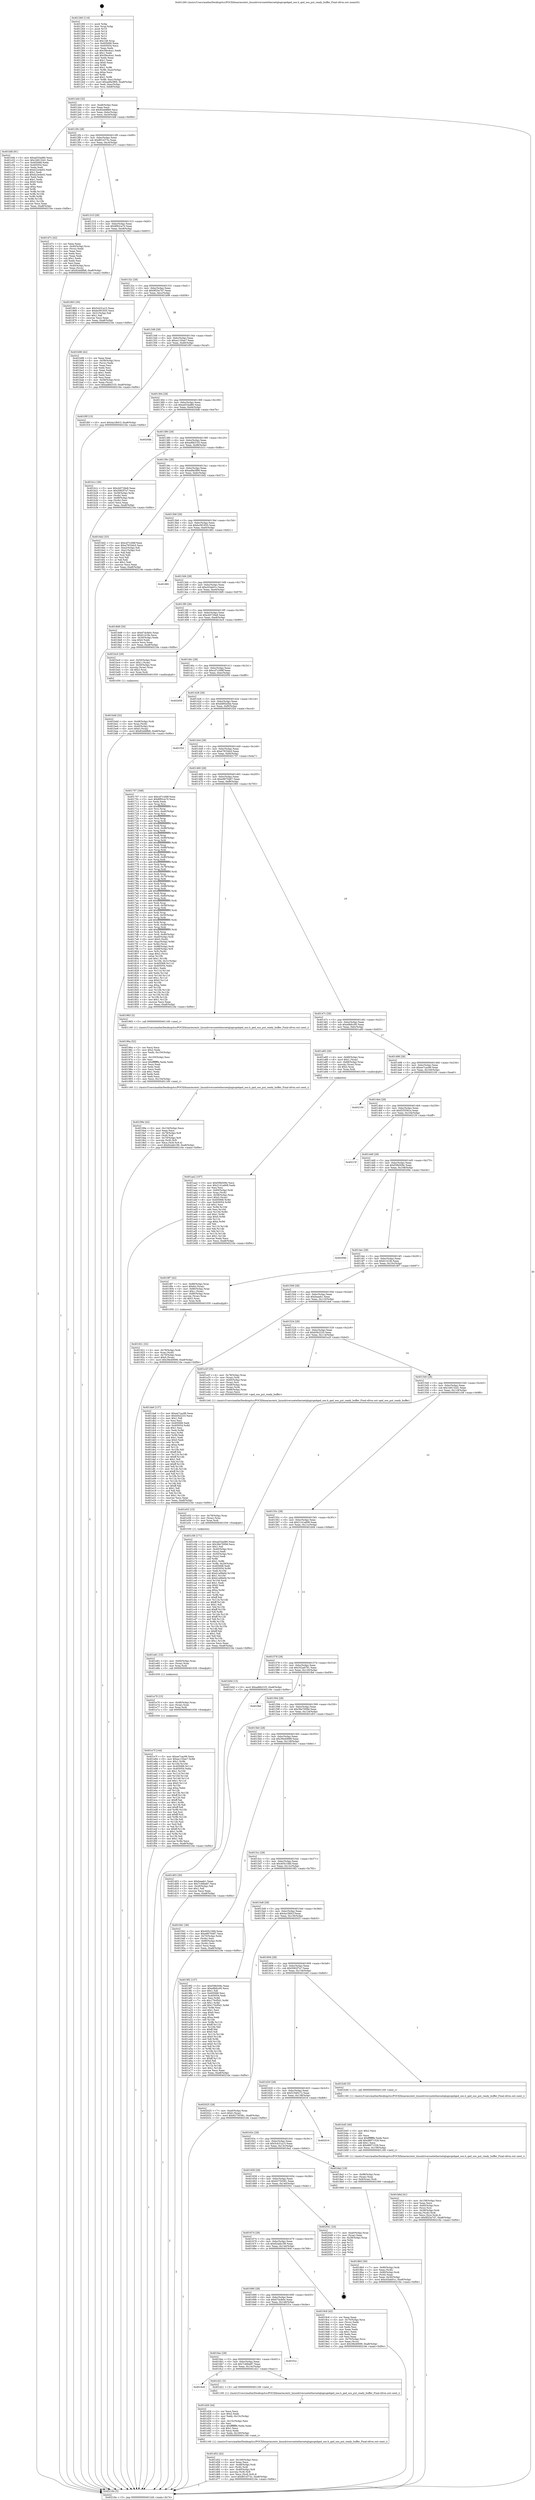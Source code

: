 digraph "0x401260" {
  label = "0x401260 (/mnt/c/Users/mathe/Desktop/tcc/POCII/binaries/extr_linuxdriversnetethernetqlogicqedqed_ooo.h_qed_ooo_put_ready_buffer_Final-ollvm.out::main(0))"
  labelloc = "t"
  node[shape=record]

  Entry [label="",width=0.3,height=0.3,shape=circle,fillcolor=black,style=filled]
  "0x4012d4" [label="{
     0x4012d4 [32]\l
     | [instrs]\l
     &nbsp;&nbsp;0x4012d4 \<+6\>: mov -0xa8(%rbp),%eax\l
     &nbsp;&nbsp;0x4012da \<+2\>: mov %eax,%ecx\l
     &nbsp;&nbsp;0x4012dc \<+6\>: sub $0x82eb8fb8,%ecx\l
     &nbsp;&nbsp;0x4012e2 \<+6\>: mov %eax,-0xbc(%rbp)\l
     &nbsp;&nbsp;0x4012e8 \<+6\>: mov %ecx,-0xc0(%rbp)\l
     &nbsp;&nbsp;0x4012ee \<+6\>: je 0000000000401bfd \<main+0x99d\>\l
  }"]
  "0x401bfd" [label="{
     0x401bfd [91]\l
     | [instrs]\l
     &nbsp;&nbsp;0x401bfd \<+5\>: mov $0xad33ad80,%eax\l
     &nbsp;&nbsp;0x401c02 \<+5\>: mov $0x1b8132d1,%ecx\l
     &nbsp;&nbsp;0x401c07 \<+7\>: mov 0x405068,%edx\l
     &nbsp;&nbsp;0x401c0e \<+7\>: mov 0x405054,%esi\l
     &nbsp;&nbsp;0x401c15 \<+2\>: mov %edx,%edi\l
     &nbsp;&nbsp;0x401c17 \<+6\>: sub $0xb22e4e02,%edi\l
     &nbsp;&nbsp;0x401c1d \<+3\>: sub $0x1,%edi\l
     &nbsp;&nbsp;0x401c20 \<+6\>: add $0xb22e4e02,%edi\l
     &nbsp;&nbsp;0x401c26 \<+3\>: imul %edi,%edx\l
     &nbsp;&nbsp;0x401c29 \<+3\>: and $0x1,%edx\l
     &nbsp;&nbsp;0x401c2c \<+3\>: cmp $0x0,%edx\l
     &nbsp;&nbsp;0x401c2f \<+4\>: sete %r8b\l
     &nbsp;&nbsp;0x401c33 \<+3\>: cmp $0xa,%esi\l
     &nbsp;&nbsp;0x401c36 \<+4\>: setl %r9b\l
     &nbsp;&nbsp;0x401c3a \<+3\>: mov %r8b,%r10b\l
     &nbsp;&nbsp;0x401c3d \<+3\>: and %r9b,%r10b\l
     &nbsp;&nbsp;0x401c40 \<+3\>: xor %r9b,%r8b\l
     &nbsp;&nbsp;0x401c43 \<+3\>: or %r8b,%r10b\l
     &nbsp;&nbsp;0x401c46 \<+4\>: test $0x1,%r10b\l
     &nbsp;&nbsp;0x401c4a \<+3\>: cmovne %ecx,%eax\l
     &nbsp;&nbsp;0x401c4d \<+6\>: mov %eax,-0xa8(%rbp)\l
     &nbsp;&nbsp;0x401c53 \<+5\>: jmp 000000000040216e \<main+0xf0e\>\l
  }"]
  "0x4012f4" [label="{
     0x4012f4 [28]\l
     | [instrs]\l
     &nbsp;&nbsp;0x4012f4 \<+5\>: jmp 00000000004012f9 \<main+0x99\>\l
     &nbsp;&nbsp;0x4012f9 \<+6\>: mov -0xbc(%rbp),%eax\l
     &nbsp;&nbsp;0x4012ff \<+5\>: sub $0x8f14373c,%eax\l
     &nbsp;&nbsp;0x401304 \<+6\>: mov %eax,-0xc4(%rbp)\l
     &nbsp;&nbsp;0x40130a \<+6\>: je 0000000000401d7c \<main+0xb1c\>\l
  }"]
  Exit [label="",width=0.3,height=0.3,shape=circle,fillcolor=black,style=filled,peripheries=2]
  "0x401d7c" [label="{
     0x401d7c [42]\l
     | [instrs]\l
     &nbsp;&nbsp;0x401d7c \<+2\>: xor %eax,%eax\l
     &nbsp;&nbsp;0x401d7e \<+4\>: mov -0x40(%rbp),%rcx\l
     &nbsp;&nbsp;0x401d82 \<+2\>: mov (%rcx),%edx\l
     &nbsp;&nbsp;0x401d84 \<+2\>: mov %eax,%esi\l
     &nbsp;&nbsp;0x401d86 \<+2\>: sub %edx,%esi\l
     &nbsp;&nbsp;0x401d88 \<+2\>: mov %eax,%edx\l
     &nbsp;&nbsp;0x401d8a \<+3\>: sub $0x1,%edx\l
     &nbsp;&nbsp;0x401d8d \<+2\>: add %edx,%esi\l
     &nbsp;&nbsp;0x401d8f \<+2\>: sub %esi,%eax\l
     &nbsp;&nbsp;0x401d91 \<+4\>: mov -0x40(%rbp),%rcx\l
     &nbsp;&nbsp;0x401d95 \<+2\>: mov %eax,(%rcx)\l
     &nbsp;&nbsp;0x401d97 \<+10\>: movl $0x82eb8fb8,-0xa8(%rbp)\l
     &nbsp;&nbsp;0x401da1 \<+5\>: jmp 000000000040216e \<main+0xf0e\>\l
  }"]
  "0x401310" [label="{
     0x401310 [28]\l
     | [instrs]\l
     &nbsp;&nbsp;0x401310 \<+5\>: jmp 0000000000401315 \<main+0xb5\>\l
     &nbsp;&nbsp;0x401315 \<+6\>: mov -0xbc(%rbp),%eax\l
     &nbsp;&nbsp;0x40131b \<+5\>: sub $0x8f92ca70,%eax\l
     &nbsp;&nbsp;0x401320 \<+6\>: mov %eax,-0xc8(%rbp)\l
     &nbsp;&nbsp;0x401326 \<+6\>: je 0000000000401863 \<main+0x603\>\l
  }"]
  "0x401e7f" [label="{
     0x401e7f [144]\l
     | [instrs]\l
     &nbsp;&nbsp;0x401e7f \<+5\>: mov $0xee7cac99,%ecx\l
     &nbsp;&nbsp;0x401e84 \<+6\>: mov $0xac135ee7,%r8d\l
     &nbsp;&nbsp;0x401e8a \<+3\>: mov $0x1,%r9b\l
     &nbsp;&nbsp;0x401e8d \<+3\>: xor %r10d,%r10d\l
     &nbsp;&nbsp;0x401e90 \<+8\>: mov 0x405068,%r11d\l
     &nbsp;&nbsp;0x401e98 \<+7\>: mov 0x405054,%ebx\l
     &nbsp;&nbsp;0x401e9f \<+4\>: sub $0x1,%r10d\l
     &nbsp;&nbsp;0x401ea3 \<+3\>: mov %r11d,%r14d\l
     &nbsp;&nbsp;0x401ea6 \<+3\>: add %r10d,%r14d\l
     &nbsp;&nbsp;0x401ea9 \<+4\>: imul %r14d,%r11d\l
     &nbsp;&nbsp;0x401ead \<+4\>: and $0x1,%r11d\l
     &nbsp;&nbsp;0x401eb1 \<+4\>: cmp $0x0,%r11d\l
     &nbsp;&nbsp;0x401eb5 \<+4\>: sete %r15b\l
     &nbsp;&nbsp;0x401eb9 \<+3\>: cmp $0xa,%ebx\l
     &nbsp;&nbsp;0x401ebc \<+4\>: setl %r12b\l
     &nbsp;&nbsp;0x401ec0 \<+3\>: mov %r15b,%r13b\l
     &nbsp;&nbsp;0x401ec3 \<+4\>: xor $0xff,%r13b\l
     &nbsp;&nbsp;0x401ec7 \<+3\>: mov %r12b,%al\l
     &nbsp;&nbsp;0x401eca \<+2\>: xor $0xff,%al\l
     &nbsp;&nbsp;0x401ecc \<+4\>: xor $0x1,%r9b\l
     &nbsp;&nbsp;0x401ed0 \<+3\>: mov %r13b,%dl\l
     &nbsp;&nbsp;0x401ed3 \<+3\>: and $0xff,%dl\l
     &nbsp;&nbsp;0x401ed6 \<+3\>: and %r9b,%r15b\l
     &nbsp;&nbsp;0x401ed9 \<+3\>: mov %al,%sil\l
     &nbsp;&nbsp;0x401edc \<+4\>: and $0xff,%sil\l
     &nbsp;&nbsp;0x401ee0 \<+3\>: and %r9b,%r12b\l
     &nbsp;&nbsp;0x401ee3 \<+3\>: or %r15b,%dl\l
     &nbsp;&nbsp;0x401ee6 \<+3\>: or %r12b,%sil\l
     &nbsp;&nbsp;0x401ee9 \<+3\>: xor %sil,%dl\l
     &nbsp;&nbsp;0x401eec \<+3\>: or %al,%r13b\l
     &nbsp;&nbsp;0x401eef \<+4\>: xor $0xff,%r13b\l
     &nbsp;&nbsp;0x401ef3 \<+4\>: or $0x1,%r9b\l
     &nbsp;&nbsp;0x401ef7 \<+3\>: and %r9b,%r13b\l
     &nbsp;&nbsp;0x401efa \<+3\>: or %r13b,%dl\l
     &nbsp;&nbsp;0x401efd \<+3\>: test $0x1,%dl\l
     &nbsp;&nbsp;0x401f00 \<+4\>: cmovne %r8d,%ecx\l
     &nbsp;&nbsp;0x401f04 \<+6\>: mov %ecx,-0xa8(%rbp)\l
     &nbsp;&nbsp;0x401f0a \<+5\>: jmp 000000000040216e \<main+0xf0e\>\l
  }"]
  "0x401863" [label="{
     0x401863 [30]\l
     | [instrs]\l
     &nbsp;&nbsp;0x401863 \<+5\>: mov $0x5cb31a15,%eax\l
     &nbsp;&nbsp;0x401868 \<+5\>: mov $0xbc091835,%ecx\l
     &nbsp;&nbsp;0x40186d \<+3\>: mov -0x31(%rbp),%dl\l
     &nbsp;&nbsp;0x401870 \<+3\>: test $0x1,%dl\l
     &nbsp;&nbsp;0x401873 \<+3\>: cmovne %ecx,%eax\l
     &nbsp;&nbsp;0x401876 \<+6\>: mov %eax,-0xa8(%rbp)\l
     &nbsp;&nbsp;0x40187c \<+5\>: jmp 000000000040216e \<main+0xf0e\>\l
  }"]
  "0x40132c" [label="{
     0x40132c [28]\l
     | [instrs]\l
     &nbsp;&nbsp;0x40132c \<+5\>: jmp 0000000000401331 \<main+0xd1\>\l
     &nbsp;&nbsp;0x401331 \<+6\>: mov -0xbc(%rbp),%eax\l
     &nbsp;&nbsp;0x401337 \<+5\>: sub $0x9f25a7d7,%eax\l
     &nbsp;&nbsp;0x40133c \<+6\>: mov %eax,-0xcc(%rbp)\l
     &nbsp;&nbsp;0x401342 \<+6\>: je 0000000000401b96 \<main+0x936\>\l
  }"]
  "0x401e70" [label="{
     0x401e70 [15]\l
     | [instrs]\l
     &nbsp;&nbsp;0x401e70 \<+4\>: mov -0x48(%rbp),%rax\l
     &nbsp;&nbsp;0x401e74 \<+3\>: mov (%rax),%rax\l
     &nbsp;&nbsp;0x401e77 \<+3\>: mov %rax,%rdi\l
     &nbsp;&nbsp;0x401e7a \<+5\>: call 0000000000401030 \<free@plt\>\l
     | [calls]\l
     &nbsp;&nbsp;0x401030 \{1\} (unknown)\l
  }"]
  "0x401b96" [label="{
     0x401b96 [42]\l
     | [instrs]\l
     &nbsp;&nbsp;0x401b96 \<+2\>: xor %eax,%eax\l
     &nbsp;&nbsp;0x401b98 \<+4\>: mov -0x58(%rbp),%rcx\l
     &nbsp;&nbsp;0x401b9c \<+2\>: mov (%rcx),%edx\l
     &nbsp;&nbsp;0x401b9e \<+2\>: mov %eax,%esi\l
     &nbsp;&nbsp;0x401ba0 \<+2\>: sub %edx,%esi\l
     &nbsp;&nbsp;0x401ba2 \<+2\>: mov %eax,%edx\l
     &nbsp;&nbsp;0x401ba4 \<+3\>: sub $0x1,%edx\l
     &nbsp;&nbsp;0x401ba7 \<+2\>: add %edx,%esi\l
     &nbsp;&nbsp;0x401ba9 \<+2\>: sub %esi,%eax\l
     &nbsp;&nbsp;0x401bab \<+4\>: mov -0x58(%rbp),%rcx\l
     &nbsp;&nbsp;0x401baf \<+2\>: mov %eax,(%rcx)\l
     &nbsp;&nbsp;0x401bb1 \<+10\>: movl $0xad6b31f3,-0xa8(%rbp)\l
     &nbsp;&nbsp;0x401bbb \<+5\>: jmp 000000000040216e \<main+0xf0e\>\l
  }"]
  "0x401348" [label="{
     0x401348 [28]\l
     | [instrs]\l
     &nbsp;&nbsp;0x401348 \<+5\>: jmp 000000000040134d \<main+0xed\>\l
     &nbsp;&nbsp;0x40134d \<+6\>: mov -0xbc(%rbp),%eax\l
     &nbsp;&nbsp;0x401353 \<+5\>: sub $0xac135ee7,%eax\l
     &nbsp;&nbsp;0x401358 \<+6\>: mov %eax,-0xd0(%rbp)\l
     &nbsp;&nbsp;0x40135e \<+6\>: je 0000000000401f0f \<main+0xcaf\>\l
  }"]
  "0x401e61" [label="{
     0x401e61 [15]\l
     | [instrs]\l
     &nbsp;&nbsp;0x401e61 \<+4\>: mov -0x60(%rbp),%rax\l
     &nbsp;&nbsp;0x401e65 \<+3\>: mov (%rax),%rax\l
     &nbsp;&nbsp;0x401e68 \<+3\>: mov %rax,%rdi\l
     &nbsp;&nbsp;0x401e6b \<+5\>: call 0000000000401030 \<free@plt\>\l
     | [calls]\l
     &nbsp;&nbsp;0x401030 \{1\} (unknown)\l
  }"]
  "0x401f0f" [label="{
     0x401f0f [15]\l
     | [instrs]\l
     &nbsp;&nbsp;0x401f0f \<+10\>: movl $0x4a1fb91f,-0xa8(%rbp)\l
     &nbsp;&nbsp;0x401f19 \<+5\>: jmp 000000000040216e \<main+0xf0e\>\l
  }"]
  "0x401364" [label="{
     0x401364 [28]\l
     | [instrs]\l
     &nbsp;&nbsp;0x401364 \<+5\>: jmp 0000000000401369 \<main+0x109\>\l
     &nbsp;&nbsp;0x401369 \<+6\>: mov -0xbc(%rbp),%eax\l
     &nbsp;&nbsp;0x40136f \<+5\>: sub $0xad33ad80,%eax\l
     &nbsp;&nbsp;0x401374 \<+6\>: mov %eax,-0xd4(%rbp)\l
     &nbsp;&nbsp;0x40137a \<+6\>: je 00000000004020db \<main+0xe7b\>\l
  }"]
  "0x401e52" [label="{
     0x401e52 [15]\l
     | [instrs]\l
     &nbsp;&nbsp;0x401e52 \<+4\>: mov -0x78(%rbp),%rax\l
     &nbsp;&nbsp;0x401e56 \<+3\>: mov (%rax),%rax\l
     &nbsp;&nbsp;0x401e59 \<+3\>: mov %rax,%rdi\l
     &nbsp;&nbsp;0x401e5c \<+5\>: call 0000000000401030 \<free@plt\>\l
     | [calls]\l
     &nbsp;&nbsp;0x401030 \{1\} (unknown)\l
  }"]
  "0x4020db" [label="{
     0x4020db\l
  }", style=dashed]
  "0x401380" [label="{
     0x401380 [28]\l
     | [instrs]\l
     &nbsp;&nbsp;0x401380 \<+5\>: jmp 0000000000401385 \<main+0x125\>\l
     &nbsp;&nbsp;0x401385 \<+6\>: mov -0xbc(%rbp),%eax\l
     &nbsp;&nbsp;0x40138b \<+5\>: sub $0xad6b31f3,%eax\l
     &nbsp;&nbsp;0x401390 \<+6\>: mov %eax,-0xd8(%rbp)\l
     &nbsp;&nbsp;0x401396 \<+6\>: je 0000000000401b1c \<main+0x8bc\>\l
  }"]
  "0x401d52" [label="{
     0x401d52 [42]\l
     | [instrs]\l
     &nbsp;&nbsp;0x401d52 \<+6\>: mov -0x160(%rbp),%ecx\l
     &nbsp;&nbsp;0x401d58 \<+3\>: imul %eax,%ecx\l
     &nbsp;&nbsp;0x401d5b \<+4\>: mov -0x48(%rbp),%rdi\l
     &nbsp;&nbsp;0x401d5f \<+3\>: mov (%rdi),%rdi\l
     &nbsp;&nbsp;0x401d62 \<+4\>: mov -0x40(%rbp),%r8\l
     &nbsp;&nbsp;0x401d66 \<+3\>: movslq (%r8),%r8\l
     &nbsp;&nbsp;0x401d69 \<+4\>: mov %ecx,(%rdi,%r8,4)\l
     &nbsp;&nbsp;0x401d6d \<+10\>: movl $0x8f14373c,-0xa8(%rbp)\l
     &nbsp;&nbsp;0x401d77 \<+5\>: jmp 000000000040216e \<main+0xf0e\>\l
  }"]
  "0x401b1c" [label="{
     0x401b1c [36]\l
     | [instrs]\l
     &nbsp;&nbsp;0x401b1c \<+5\>: mov $0xcb0726e8,%eax\l
     &nbsp;&nbsp;0x401b21 \<+5\>: mov $0x5062f7a7,%ecx\l
     &nbsp;&nbsp;0x401b26 \<+4\>: mov -0x58(%rbp),%rdx\l
     &nbsp;&nbsp;0x401b2a \<+2\>: mov (%rdx),%esi\l
     &nbsp;&nbsp;0x401b2c \<+4\>: mov -0x68(%rbp),%rdx\l
     &nbsp;&nbsp;0x401b30 \<+2\>: cmp (%rdx),%esi\l
     &nbsp;&nbsp;0x401b32 \<+3\>: cmovl %ecx,%eax\l
     &nbsp;&nbsp;0x401b35 \<+6\>: mov %eax,-0xa8(%rbp)\l
     &nbsp;&nbsp;0x401b3b \<+5\>: jmp 000000000040216e \<main+0xf0e\>\l
  }"]
  "0x40139c" [label="{
     0x40139c [28]\l
     | [instrs]\l
     &nbsp;&nbsp;0x40139c \<+5\>: jmp 00000000004013a1 \<main+0x141\>\l
     &nbsp;&nbsp;0x4013a1 \<+6\>: mov -0xbc(%rbp),%eax\l
     &nbsp;&nbsp;0x4013a7 \<+5\>: sub $0xad9a3f69,%eax\l
     &nbsp;&nbsp;0x4013ac \<+6\>: mov %eax,-0xdc(%rbp)\l
     &nbsp;&nbsp;0x4013b2 \<+6\>: je 00000000004016d2 \<main+0x472\>\l
  }"]
  "0x401d26" [label="{
     0x401d26 [44]\l
     | [instrs]\l
     &nbsp;&nbsp;0x401d26 \<+2\>: xor %ecx,%ecx\l
     &nbsp;&nbsp;0x401d28 \<+5\>: mov $0x2,%edx\l
     &nbsp;&nbsp;0x401d2d \<+6\>: mov %edx,-0x15c(%rbp)\l
     &nbsp;&nbsp;0x401d33 \<+1\>: cltd\l
     &nbsp;&nbsp;0x401d34 \<+6\>: mov -0x15c(%rbp),%esi\l
     &nbsp;&nbsp;0x401d3a \<+2\>: idiv %esi\l
     &nbsp;&nbsp;0x401d3c \<+6\>: imul $0xfffffffe,%edx,%edx\l
     &nbsp;&nbsp;0x401d42 \<+3\>: sub $0x1,%ecx\l
     &nbsp;&nbsp;0x401d45 \<+2\>: sub %ecx,%edx\l
     &nbsp;&nbsp;0x401d47 \<+6\>: mov %edx,-0x160(%rbp)\l
     &nbsp;&nbsp;0x401d4d \<+5\>: call 0000000000401160 \<next_i\>\l
     | [calls]\l
     &nbsp;&nbsp;0x401160 \{1\} (/mnt/c/Users/mathe/Desktop/tcc/POCII/binaries/extr_linuxdriversnetethernetqlogicqedqed_ooo.h_qed_ooo_put_ready_buffer_Final-ollvm.out::next_i)\l
  }"]
  "0x4016d2" [label="{
     0x4016d2 [53]\l
     | [instrs]\l
     &nbsp;&nbsp;0x4016d2 \<+5\>: mov $0xcd7c268f,%eax\l
     &nbsp;&nbsp;0x4016d7 \<+5\>: mov $0xe7933dc0,%ecx\l
     &nbsp;&nbsp;0x4016dc \<+6\>: mov -0xa2(%rbp),%dl\l
     &nbsp;&nbsp;0x4016e2 \<+7\>: mov -0xa1(%rbp),%sil\l
     &nbsp;&nbsp;0x4016e9 \<+3\>: mov %dl,%dil\l
     &nbsp;&nbsp;0x4016ec \<+3\>: and %sil,%dil\l
     &nbsp;&nbsp;0x4016ef \<+3\>: xor %sil,%dl\l
     &nbsp;&nbsp;0x4016f2 \<+3\>: or %dl,%dil\l
     &nbsp;&nbsp;0x4016f5 \<+4\>: test $0x1,%dil\l
     &nbsp;&nbsp;0x4016f9 \<+3\>: cmovne %ecx,%eax\l
     &nbsp;&nbsp;0x4016fc \<+6\>: mov %eax,-0xa8(%rbp)\l
     &nbsp;&nbsp;0x401702 \<+5\>: jmp 000000000040216e \<main+0xf0e\>\l
  }"]
  "0x4013b8" [label="{
     0x4013b8 [28]\l
     | [instrs]\l
     &nbsp;&nbsp;0x4013b8 \<+5\>: jmp 00000000004013bd \<main+0x15d\>\l
     &nbsp;&nbsp;0x4013bd \<+6\>: mov -0xbc(%rbp),%eax\l
     &nbsp;&nbsp;0x4013c3 \<+5\>: sub $0xbc091835,%eax\l
     &nbsp;&nbsp;0x4013c8 \<+6\>: mov %eax,-0xe0(%rbp)\l
     &nbsp;&nbsp;0x4013ce \<+6\>: je 0000000000401881 \<main+0x621\>\l
  }"]
  "0x40216e" [label="{
     0x40216e [5]\l
     | [instrs]\l
     &nbsp;&nbsp;0x40216e \<+5\>: jmp 00000000004012d4 \<main+0x74\>\l
  }"]
  "0x401260" [label="{
     0x401260 [116]\l
     | [instrs]\l
     &nbsp;&nbsp;0x401260 \<+1\>: push %rbp\l
     &nbsp;&nbsp;0x401261 \<+3\>: mov %rsp,%rbp\l
     &nbsp;&nbsp;0x401264 \<+2\>: push %r15\l
     &nbsp;&nbsp;0x401266 \<+2\>: push %r14\l
     &nbsp;&nbsp;0x401268 \<+2\>: push %r13\l
     &nbsp;&nbsp;0x40126a \<+2\>: push %r12\l
     &nbsp;&nbsp;0x40126c \<+1\>: push %rbx\l
     &nbsp;&nbsp;0x40126d \<+7\>: sub $0x148,%rsp\l
     &nbsp;&nbsp;0x401274 \<+7\>: mov 0x405068,%eax\l
     &nbsp;&nbsp;0x40127b \<+7\>: mov 0x405054,%ecx\l
     &nbsp;&nbsp;0x401282 \<+2\>: mov %eax,%edx\l
     &nbsp;&nbsp;0x401284 \<+6\>: sub $0x5fecdca1,%edx\l
     &nbsp;&nbsp;0x40128a \<+3\>: sub $0x1,%edx\l
     &nbsp;&nbsp;0x40128d \<+6\>: add $0x5fecdca1,%edx\l
     &nbsp;&nbsp;0x401293 \<+3\>: imul %edx,%eax\l
     &nbsp;&nbsp;0x401296 \<+3\>: and $0x1,%eax\l
     &nbsp;&nbsp;0x401299 \<+3\>: cmp $0x0,%eax\l
     &nbsp;&nbsp;0x40129c \<+4\>: sete %r8b\l
     &nbsp;&nbsp;0x4012a0 \<+4\>: and $0x1,%r8b\l
     &nbsp;&nbsp;0x4012a4 \<+7\>: mov %r8b,-0xa2(%rbp)\l
     &nbsp;&nbsp;0x4012ab \<+3\>: cmp $0xa,%ecx\l
     &nbsp;&nbsp;0x4012ae \<+4\>: setl %r8b\l
     &nbsp;&nbsp;0x4012b2 \<+4\>: and $0x1,%r8b\l
     &nbsp;&nbsp;0x4012b6 \<+7\>: mov %r8b,-0xa1(%rbp)\l
     &nbsp;&nbsp;0x4012bd \<+10\>: movl $0xad9a3f69,-0xa8(%rbp)\l
     &nbsp;&nbsp;0x4012c7 \<+6\>: mov %edi,-0xac(%rbp)\l
     &nbsp;&nbsp;0x4012cd \<+7\>: mov %rsi,-0xb8(%rbp)\l
  }"]
  "0x4016c8" [label="{
     0x4016c8\l
  }", style=dashed]
  "0x401881" [label="{
     0x401881\l
  }", style=dashed]
  "0x4013d4" [label="{
     0x4013d4 [28]\l
     | [instrs]\l
     &nbsp;&nbsp;0x4013d4 \<+5\>: jmp 00000000004013d9 \<main+0x179\>\l
     &nbsp;&nbsp;0x4013d9 \<+6\>: mov -0xbc(%rbp),%eax\l
     &nbsp;&nbsp;0x4013df \<+5\>: sub $0xc03ab01c,%eax\l
     &nbsp;&nbsp;0x4013e4 \<+6\>: mov %eax,-0xe4(%rbp)\l
     &nbsp;&nbsp;0x4013ea \<+6\>: je 00000000004018d9 \<main+0x679\>\l
  }"]
  "0x401d21" [label="{
     0x401d21 [5]\l
     | [instrs]\l
     &nbsp;&nbsp;0x401d21 \<+5\>: call 0000000000401160 \<next_i\>\l
     | [calls]\l
     &nbsp;&nbsp;0x401160 \{1\} (/mnt/c/Users/mathe/Desktop/tcc/POCII/binaries/extr_linuxdriversnetethernetqlogicqedqed_ooo.h_qed_ooo_put_ready_buffer_Final-ollvm.out::next_i)\l
  }"]
  "0x4018d9" [label="{
     0x4018d9 [30]\l
     | [instrs]\l
     &nbsp;&nbsp;0x4018d9 \<+5\>: mov $0x67dcfe0c,%eax\l
     &nbsp;&nbsp;0x4018de \<+5\>: mov $0x61410b,%ecx\l
     &nbsp;&nbsp;0x4018e3 \<+3\>: mov -0x30(%rbp),%edx\l
     &nbsp;&nbsp;0x4018e6 \<+3\>: cmp $0x0,%edx\l
     &nbsp;&nbsp;0x4018e9 \<+3\>: cmove %ecx,%eax\l
     &nbsp;&nbsp;0x4018ec \<+6\>: mov %eax,-0xa8(%rbp)\l
     &nbsp;&nbsp;0x4018f2 \<+5\>: jmp 000000000040216e \<main+0xf0e\>\l
  }"]
  "0x4013f0" [label="{
     0x4013f0 [28]\l
     | [instrs]\l
     &nbsp;&nbsp;0x4013f0 \<+5\>: jmp 00000000004013f5 \<main+0x195\>\l
     &nbsp;&nbsp;0x4013f5 \<+6\>: mov -0xbc(%rbp),%eax\l
     &nbsp;&nbsp;0x4013fb \<+5\>: sub $0xcb0726e8,%eax\l
     &nbsp;&nbsp;0x401400 \<+6\>: mov %eax,-0xe8(%rbp)\l
     &nbsp;&nbsp;0x401406 \<+6\>: je 0000000000401bc0 \<main+0x960\>\l
  }"]
  "0x4016ac" [label="{
     0x4016ac [28]\l
     | [instrs]\l
     &nbsp;&nbsp;0x4016ac \<+5\>: jmp 00000000004016b1 \<main+0x451\>\l
     &nbsp;&nbsp;0x4016b1 \<+6\>: mov -0xbc(%rbp),%eax\l
     &nbsp;&nbsp;0x4016b7 \<+5\>: sub $0x7c46ba87,%eax\l
     &nbsp;&nbsp;0x4016bc \<+6\>: mov %eax,-0x14c(%rbp)\l
     &nbsp;&nbsp;0x4016c2 \<+6\>: je 0000000000401d21 \<main+0xac1\>\l
  }"]
  "0x401bc0" [label="{
     0x401bc0 [29]\l
     | [instrs]\l
     &nbsp;&nbsp;0x401bc0 \<+4\>: mov -0x50(%rbp),%rax\l
     &nbsp;&nbsp;0x401bc4 \<+6\>: movl $0x1,(%rax)\l
     &nbsp;&nbsp;0x401bca \<+4\>: mov -0x50(%rbp),%rax\l
     &nbsp;&nbsp;0x401bce \<+3\>: movslq (%rax),%rax\l
     &nbsp;&nbsp;0x401bd1 \<+4\>: shl $0x2,%rax\l
     &nbsp;&nbsp;0x401bd5 \<+3\>: mov %rax,%rdi\l
     &nbsp;&nbsp;0x401bd8 \<+5\>: call 0000000000401050 \<malloc@plt\>\l
     | [calls]\l
     &nbsp;&nbsp;0x401050 \{1\} (unknown)\l
  }"]
  "0x40140c" [label="{
     0x40140c [28]\l
     | [instrs]\l
     &nbsp;&nbsp;0x40140c \<+5\>: jmp 0000000000401411 \<main+0x1b1\>\l
     &nbsp;&nbsp;0x401411 \<+6\>: mov -0xbc(%rbp),%eax\l
     &nbsp;&nbsp;0x401417 \<+5\>: sub $0xcd7c268f,%eax\l
     &nbsp;&nbsp;0x40141c \<+6\>: mov %eax,-0xec(%rbp)\l
     &nbsp;&nbsp;0x401422 \<+6\>: je 0000000000402059 \<main+0xdf9\>\l
  }"]
  "0x401f1e" [label="{
     0x401f1e\l
  }", style=dashed]
  "0x402059" [label="{
     0x402059\l
  }", style=dashed]
  "0x401428" [label="{
     0x401428 [28]\l
     | [instrs]\l
     &nbsp;&nbsp;0x401428 \<+5\>: jmp 000000000040142d \<main+0x1cd\>\l
     &nbsp;&nbsp;0x40142d \<+6\>: mov -0xbc(%rbp),%eax\l
     &nbsp;&nbsp;0x401433 \<+5\>: sub $0xdd95a5be,%eax\l
     &nbsp;&nbsp;0x401438 \<+6\>: mov %eax,-0xf0(%rbp)\l
     &nbsp;&nbsp;0x40143e \<+6\>: je 0000000000401f2d \<main+0xccd\>\l
  }"]
  "0x401bdd" [label="{
     0x401bdd [32]\l
     | [instrs]\l
     &nbsp;&nbsp;0x401bdd \<+4\>: mov -0x48(%rbp),%rdi\l
     &nbsp;&nbsp;0x401be1 \<+3\>: mov %rax,(%rdi)\l
     &nbsp;&nbsp;0x401be4 \<+4\>: mov -0x40(%rbp),%rax\l
     &nbsp;&nbsp;0x401be8 \<+6\>: movl $0x0,(%rax)\l
     &nbsp;&nbsp;0x401bee \<+10\>: movl $0x82eb8fb8,-0xa8(%rbp)\l
     &nbsp;&nbsp;0x401bf8 \<+5\>: jmp 000000000040216e \<main+0xf0e\>\l
  }"]
  "0x401f2d" [label="{
     0x401f2d\l
  }", style=dashed]
  "0x401444" [label="{
     0x401444 [28]\l
     | [instrs]\l
     &nbsp;&nbsp;0x401444 \<+5\>: jmp 0000000000401449 \<main+0x1e9\>\l
     &nbsp;&nbsp;0x401449 \<+6\>: mov -0xbc(%rbp),%eax\l
     &nbsp;&nbsp;0x40144f \<+5\>: sub $0xe7933dc0,%eax\l
     &nbsp;&nbsp;0x401454 \<+6\>: mov %eax,-0xf4(%rbp)\l
     &nbsp;&nbsp;0x40145a \<+6\>: je 0000000000401707 \<main+0x4a7\>\l
  }"]
  "0x401b6d" [label="{
     0x401b6d [41]\l
     | [instrs]\l
     &nbsp;&nbsp;0x401b6d \<+6\>: mov -0x158(%rbp),%ecx\l
     &nbsp;&nbsp;0x401b73 \<+3\>: imul %eax,%ecx\l
     &nbsp;&nbsp;0x401b76 \<+4\>: mov -0x60(%rbp),%rsi\l
     &nbsp;&nbsp;0x401b7a \<+3\>: mov (%rsi),%rsi\l
     &nbsp;&nbsp;0x401b7d \<+4\>: mov -0x58(%rbp),%rdi\l
     &nbsp;&nbsp;0x401b81 \<+3\>: movslq (%rdi),%rdi\l
     &nbsp;&nbsp;0x401b84 \<+3\>: mov %ecx,(%rsi,%rdi,4)\l
     &nbsp;&nbsp;0x401b87 \<+10\>: movl $0x9f25a7d7,-0xa8(%rbp)\l
     &nbsp;&nbsp;0x401b91 \<+5\>: jmp 000000000040216e \<main+0xf0e\>\l
  }"]
  "0x401707" [label="{
     0x401707 [348]\l
     | [instrs]\l
     &nbsp;&nbsp;0x401707 \<+5\>: mov $0xcd7c268f,%eax\l
     &nbsp;&nbsp;0x40170c \<+5\>: mov $0x8f92ca70,%ecx\l
     &nbsp;&nbsp;0x401711 \<+2\>: xor %edx,%edx\l
     &nbsp;&nbsp;0x401713 \<+3\>: mov %rsp,%rsi\l
     &nbsp;&nbsp;0x401716 \<+4\>: add $0xfffffffffffffff0,%rsi\l
     &nbsp;&nbsp;0x40171a \<+3\>: mov %rsi,%rsp\l
     &nbsp;&nbsp;0x40171d \<+7\>: mov %rsi,-0xa0(%rbp)\l
     &nbsp;&nbsp;0x401724 \<+3\>: mov %rsp,%rsi\l
     &nbsp;&nbsp;0x401727 \<+4\>: add $0xfffffffffffffff0,%rsi\l
     &nbsp;&nbsp;0x40172b \<+3\>: mov %rsi,%rsp\l
     &nbsp;&nbsp;0x40172e \<+3\>: mov %rsp,%rdi\l
     &nbsp;&nbsp;0x401731 \<+4\>: add $0xfffffffffffffff0,%rdi\l
     &nbsp;&nbsp;0x401735 \<+3\>: mov %rdi,%rsp\l
     &nbsp;&nbsp;0x401738 \<+7\>: mov %rdi,-0x98(%rbp)\l
     &nbsp;&nbsp;0x40173f \<+3\>: mov %rsp,%rdi\l
     &nbsp;&nbsp;0x401742 \<+4\>: add $0xfffffffffffffff0,%rdi\l
     &nbsp;&nbsp;0x401746 \<+3\>: mov %rdi,%rsp\l
     &nbsp;&nbsp;0x401749 \<+7\>: mov %rdi,-0x90(%rbp)\l
     &nbsp;&nbsp;0x401750 \<+3\>: mov %rsp,%rdi\l
     &nbsp;&nbsp;0x401753 \<+4\>: add $0xfffffffffffffff0,%rdi\l
     &nbsp;&nbsp;0x401757 \<+3\>: mov %rdi,%rsp\l
     &nbsp;&nbsp;0x40175a \<+7\>: mov %rdi,-0x88(%rbp)\l
     &nbsp;&nbsp;0x401761 \<+3\>: mov %rsp,%rdi\l
     &nbsp;&nbsp;0x401764 \<+4\>: add $0xfffffffffffffff0,%rdi\l
     &nbsp;&nbsp;0x401768 \<+3\>: mov %rdi,%rsp\l
     &nbsp;&nbsp;0x40176b \<+4\>: mov %rdi,-0x80(%rbp)\l
     &nbsp;&nbsp;0x40176f \<+3\>: mov %rsp,%rdi\l
     &nbsp;&nbsp;0x401772 \<+4\>: add $0xfffffffffffffff0,%rdi\l
     &nbsp;&nbsp;0x401776 \<+3\>: mov %rdi,%rsp\l
     &nbsp;&nbsp;0x401779 \<+4\>: mov %rdi,-0x78(%rbp)\l
     &nbsp;&nbsp;0x40177d \<+3\>: mov %rsp,%rdi\l
     &nbsp;&nbsp;0x401780 \<+4\>: add $0xfffffffffffffff0,%rdi\l
     &nbsp;&nbsp;0x401784 \<+3\>: mov %rdi,%rsp\l
     &nbsp;&nbsp;0x401787 \<+4\>: mov %rdi,-0x70(%rbp)\l
     &nbsp;&nbsp;0x40178b \<+3\>: mov %rsp,%rdi\l
     &nbsp;&nbsp;0x40178e \<+4\>: add $0xfffffffffffffff0,%rdi\l
     &nbsp;&nbsp;0x401792 \<+3\>: mov %rdi,%rsp\l
     &nbsp;&nbsp;0x401795 \<+4\>: mov %rdi,-0x68(%rbp)\l
     &nbsp;&nbsp;0x401799 \<+3\>: mov %rsp,%rdi\l
     &nbsp;&nbsp;0x40179c \<+4\>: add $0xfffffffffffffff0,%rdi\l
     &nbsp;&nbsp;0x4017a0 \<+3\>: mov %rdi,%rsp\l
     &nbsp;&nbsp;0x4017a3 \<+4\>: mov %rdi,-0x60(%rbp)\l
     &nbsp;&nbsp;0x4017a7 \<+3\>: mov %rsp,%rdi\l
     &nbsp;&nbsp;0x4017aa \<+4\>: add $0xfffffffffffffff0,%rdi\l
     &nbsp;&nbsp;0x4017ae \<+3\>: mov %rdi,%rsp\l
     &nbsp;&nbsp;0x4017b1 \<+4\>: mov %rdi,-0x58(%rbp)\l
     &nbsp;&nbsp;0x4017b5 \<+3\>: mov %rsp,%rdi\l
     &nbsp;&nbsp;0x4017b8 \<+4\>: add $0xfffffffffffffff0,%rdi\l
     &nbsp;&nbsp;0x4017bc \<+3\>: mov %rdi,%rsp\l
     &nbsp;&nbsp;0x4017bf \<+4\>: mov %rdi,-0x50(%rbp)\l
     &nbsp;&nbsp;0x4017c3 \<+3\>: mov %rsp,%rdi\l
     &nbsp;&nbsp;0x4017c6 \<+4\>: add $0xfffffffffffffff0,%rdi\l
     &nbsp;&nbsp;0x4017ca \<+3\>: mov %rdi,%rsp\l
     &nbsp;&nbsp;0x4017cd \<+4\>: mov %rdi,-0x48(%rbp)\l
     &nbsp;&nbsp;0x4017d1 \<+3\>: mov %rsp,%rdi\l
     &nbsp;&nbsp;0x4017d4 \<+4\>: add $0xfffffffffffffff0,%rdi\l
     &nbsp;&nbsp;0x4017d8 \<+3\>: mov %rdi,%rsp\l
     &nbsp;&nbsp;0x4017db \<+4\>: mov %rdi,-0x40(%rbp)\l
     &nbsp;&nbsp;0x4017df \<+7\>: mov -0xa0(%rbp),%rdi\l
     &nbsp;&nbsp;0x4017e6 \<+6\>: movl $0x0,(%rdi)\l
     &nbsp;&nbsp;0x4017ec \<+7\>: mov -0xac(%rbp),%r8d\l
     &nbsp;&nbsp;0x4017f3 \<+3\>: mov %r8d,(%rsi)\l
     &nbsp;&nbsp;0x4017f6 \<+7\>: mov -0x98(%rbp),%rdi\l
     &nbsp;&nbsp;0x4017fd \<+7\>: mov -0xb8(%rbp),%r9\l
     &nbsp;&nbsp;0x401804 \<+3\>: mov %r9,(%rdi)\l
     &nbsp;&nbsp;0x401807 \<+3\>: cmpl $0x2,(%rsi)\l
     &nbsp;&nbsp;0x40180a \<+4\>: setne %r10b\l
     &nbsp;&nbsp;0x40180e \<+4\>: and $0x1,%r10b\l
     &nbsp;&nbsp;0x401812 \<+4\>: mov %r10b,-0x31(%rbp)\l
     &nbsp;&nbsp;0x401816 \<+8\>: mov 0x405068,%r11d\l
     &nbsp;&nbsp;0x40181e \<+7\>: mov 0x405054,%ebx\l
     &nbsp;&nbsp;0x401825 \<+3\>: sub $0x1,%edx\l
     &nbsp;&nbsp;0x401828 \<+3\>: mov %r11d,%r14d\l
     &nbsp;&nbsp;0x40182b \<+3\>: add %edx,%r14d\l
     &nbsp;&nbsp;0x40182e \<+4\>: imul %r14d,%r11d\l
     &nbsp;&nbsp;0x401832 \<+4\>: and $0x1,%r11d\l
     &nbsp;&nbsp;0x401836 \<+4\>: cmp $0x0,%r11d\l
     &nbsp;&nbsp;0x40183a \<+4\>: sete %r10b\l
     &nbsp;&nbsp;0x40183e \<+3\>: cmp $0xa,%ebx\l
     &nbsp;&nbsp;0x401841 \<+4\>: setl %r15b\l
     &nbsp;&nbsp;0x401845 \<+3\>: mov %r10b,%r12b\l
     &nbsp;&nbsp;0x401848 \<+3\>: and %r15b,%r12b\l
     &nbsp;&nbsp;0x40184b \<+3\>: xor %r15b,%r10b\l
     &nbsp;&nbsp;0x40184e \<+3\>: or %r10b,%r12b\l
     &nbsp;&nbsp;0x401851 \<+4\>: test $0x1,%r12b\l
     &nbsp;&nbsp;0x401855 \<+3\>: cmovne %ecx,%eax\l
     &nbsp;&nbsp;0x401858 \<+6\>: mov %eax,-0xa8(%rbp)\l
     &nbsp;&nbsp;0x40185e \<+5\>: jmp 000000000040216e \<main+0xf0e\>\l
  }"]
  "0x401460" [label="{
     0x401460 [28]\l
     | [instrs]\l
     &nbsp;&nbsp;0x401460 \<+5\>: jmp 0000000000401465 \<main+0x205\>\l
     &nbsp;&nbsp;0x401465 \<+6\>: mov -0xbc(%rbp),%eax\l
     &nbsp;&nbsp;0x40146b \<+5\>: sub $0xe9670467,%eax\l
     &nbsp;&nbsp;0x401470 \<+6\>: mov %eax,-0xf8(%rbp)\l
     &nbsp;&nbsp;0x401476 \<+6\>: je 0000000000401965 \<main+0x705\>\l
  }"]
  "0x401b45" [label="{
     0x401b45 [40]\l
     | [instrs]\l
     &nbsp;&nbsp;0x401b45 \<+5\>: mov $0x2,%ecx\l
     &nbsp;&nbsp;0x401b4a \<+1\>: cltd\l
     &nbsp;&nbsp;0x401b4b \<+2\>: idiv %ecx\l
     &nbsp;&nbsp;0x401b4d \<+6\>: imul $0xfffffffe,%edx,%ecx\l
     &nbsp;&nbsp;0x401b53 \<+6\>: add $0x48971526,%ecx\l
     &nbsp;&nbsp;0x401b59 \<+3\>: add $0x1,%ecx\l
     &nbsp;&nbsp;0x401b5c \<+6\>: sub $0x48971526,%ecx\l
     &nbsp;&nbsp;0x401b62 \<+6\>: mov %ecx,-0x158(%rbp)\l
     &nbsp;&nbsp;0x401b68 \<+5\>: call 0000000000401160 \<next_i\>\l
     | [calls]\l
     &nbsp;&nbsp;0x401160 \{1\} (/mnt/c/Users/mathe/Desktop/tcc/POCII/binaries/extr_linuxdriversnetethernetqlogicqedqed_ooo.h_qed_ooo_put_ready_buffer_Final-ollvm.out::next_i)\l
  }"]
  "0x401aa2" [label="{
     0x401aa2 [107]\l
     | [instrs]\l
     &nbsp;&nbsp;0x401aa2 \<+5\>: mov $0xf39b509c,%ecx\l
     &nbsp;&nbsp;0x401aa7 \<+5\>: mov $0x2141a608,%edx\l
     &nbsp;&nbsp;0x401aac \<+2\>: xor %esi,%esi\l
     &nbsp;&nbsp;0x401aae \<+4\>: mov -0x60(%rbp),%rdi\l
     &nbsp;&nbsp;0x401ab2 \<+3\>: mov %rax,(%rdi)\l
     &nbsp;&nbsp;0x401ab5 \<+4\>: mov -0x58(%rbp),%rax\l
     &nbsp;&nbsp;0x401ab9 \<+6\>: movl $0x0,(%rax)\l
     &nbsp;&nbsp;0x401abf \<+8\>: mov 0x405068,%r8d\l
     &nbsp;&nbsp;0x401ac7 \<+8\>: mov 0x405054,%r9d\l
     &nbsp;&nbsp;0x401acf \<+3\>: sub $0x1,%esi\l
     &nbsp;&nbsp;0x401ad2 \<+3\>: mov %r8d,%r10d\l
     &nbsp;&nbsp;0x401ad5 \<+3\>: add %esi,%r10d\l
     &nbsp;&nbsp;0x401ad8 \<+4\>: imul %r10d,%r8d\l
     &nbsp;&nbsp;0x401adc \<+4\>: and $0x1,%r8d\l
     &nbsp;&nbsp;0x401ae0 \<+4\>: cmp $0x0,%r8d\l
     &nbsp;&nbsp;0x401ae4 \<+4\>: sete %r11b\l
     &nbsp;&nbsp;0x401ae8 \<+4\>: cmp $0xa,%r9d\l
     &nbsp;&nbsp;0x401aec \<+3\>: setl %bl\l
     &nbsp;&nbsp;0x401aef \<+3\>: mov %r11b,%r14b\l
     &nbsp;&nbsp;0x401af2 \<+3\>: and %bl,%r14b\l
     &nbsp;&nbsp;0x401af5 \<+3\>: xor %bl,%r11b\l
     &nbsp;&nbsp;0x401af8 \<+3\>: or %r11b,%r14b\l
     &nbsp;&nbsp;0x401afb \<+4\>: test $0x1,%r14b\l
     &nbsp;&nbsp;0x401aff \<+3\>: cmovne %edx,%ecx\l
     &nbsp;&nbsp;0x401b02 \<+6\>: mov %ecx,-0xa8(%rbp)\l
     &nbsp;&nbsp;0x401b08 \<+5\>: jmp 000000000040216e \<main+0xf0e\>\l
  }"]
  "0x401965" [label="{
     0x401965 [5]\l
     | [instrs]\l
     &nbsp;&nbsp;0x401965 \<+5\>: call 0000000000401160 \<next_i\>\l
     | [calls]\l
     &nbsp;&nbsp;0x401160 \{1\} (/mnt/c/Users/mathe/Desktop/tcc/POCII/binaries/extr_linuxdriversnetethernetqlogicqedqed_ooo.h_qed_ooo_put_ready_buffer_Final-ollvm.out::next_i)\l
  }"]
  "0x40147c" [label="{
     0x40147c [28]\l
     | [instrs]\l
     &nbsp;&nbsp;0x40147c \<+5\>: jmp 0000000000401481 \<main+0x221\>\l
     &nbsp;&nbsp;0x401481 \<+6\>: mov -0xbc(%rbp),%eax\l
     &nbsp;&nbsp;0x401487 \<+5\>: sub $0xe9bfcc95,%eax\l
     &nbsp;&nbsp;0x40148c \<+6\>: mov %eax,-0xfc(%rbp)\l
     &nbsp;&nbsp;0x401492 \<+6\>: je 0000000000401a85 \<main+0x825\>\l
  }"]
  "0x401690" [label="{
     0x401690 [28]\l
     | [instrs]\l
     &nbsp;&nbsp;0x401690 \<+5\>: jmp 0000000000401695 \<main+0x435\>\l
     &nbsp;&nbsp;0x401695 \<+6\>: mov -0xbc(%rbp),%eax\l
     &nbsp;&nbsp;0x40169b \<+5\>: sub $0x67dcfe0c,%eax\l
     &nbsp;&nbsp;0x4016a0 \<+6\>: mov %eax,-0x148(%rbp)\l
     &nbsp;&nbsp;0x4016a6 \<+6\>: je 0000000000401f1e \<main+0xcbe\>\l
  }"]
  "0x401a85" [label="{
     0x401a85 [29]\l
     | [instrs]\l
     &nbsp;&nbsp;0x401a85 \<+4\>: mov -0x68(%rbp),%rax\l
     &nbsp;&nbsp;0x401a89 \<+6\>: movl $0x1,(%rax)\l
     &nbsp;&nbsp;0x401a8f \<+4\>: mov -0x68(%rbp),%rax\l
     &nbsp;&nbsp;0x401a93 \<+3\>: movslq (%rax),%rax\l
     &nbsp;&nbsp;0x401a96 \<+4\>: shl $0x2,%rax\l
     &nbsp;&nbsp;0x401a9a \<+3\>: mov %rax,%rdi\l
     &nbsp;&nbsp;0x401a9d \<+5\>: call 0000000000401050 \<malloc@plt\>\l
     | [calls]\l
     &nbsp;&nbsp;0x401050 \{1\} (unknown)\l
  }"]
  "0x401498" [label="{
     0x401498 [28]\l
     | [instrs]\l
     &nbsp;&nbsp;0x401498 \<+5\>: jmp 000000000040149d \<main+0x23d\>\l
     &nbsp;&nbsp;0x40149d \<+6\>: mov -0xbc(%rbp),%eax\l
     &nbsp;&nbsp;0x4014a3 \<+5\>: sub $0xee7cac99,%eax\l
     &nbsp;&nbsp;0x4014a8 \<+6\>: mov %eax,-0x100(%rbp)\l
     &nbsp;&nbsp;0x4014ae \<+6\>: je 0000000000402100 \<main+0xea0\>\l
  }"]
  "0x4019c8" [label="{
     0x4019c8 [42]\l
     | [instrs]\l
     &nbsp;&nbsp;0x4019c8 \<+2\>: xor %eax,%eax\l
     &nbsp;&nbsp;0x4019ca \<+4\>: mov -0x70(%rbp),%rcx\l
     &nbsp;&nbsp;0x4019ce \<+2\>: mov (%rcx),%edx\l
     &nbsp;&nbsp;0x4019d0 \<+2\>: mov %eax,%esi\l
     &nbsp;&nbsp;0x4019d2 \<+2\>: sub %edx,%esi\l
     &nbsp;&nbsp;0x4019d4 \<+2\>: mov %eax,%edx\l
     &nbsp;&nbsp;0x4019d6 \<+3\>: sub $0x1,%edx\l
     &nbsp;&nbsp;0x4019d9 \<+2\>: add %edx,%esi\l
     &nbsp;&nbsp;0x4019db \<+2\>: sub %esi,%eax\l
     &nbsp;&nbsp;0x4019dd \<+4\>: mov -0x70(%rbp),%rcx\l
     &nbsp;&nbsp;0x4019e1 \<+2\>: mov %eax,(%rcx)\l
     &nbsp;&nbsp;0x4019e3 \<+10\>: movl $0x39e40699,-0xa8(%rbp)\l
     &nbsp;&nbsp;0x4019ed \<+5\>: jmp 000000000040216e \<main+0xf0e\>\l
  }"]
  "0x402100" [label="{
     0x402100\l
  }", style=dashed]
  "0x4014b4" [label="{
     0x4014b4 [28]\l
     | [instrs]\l
     &nbsp;&nbsp;0x4014b4 \<+5\>: jmp 00000000004014b9 \<main+0x259\>\l
     &nbsp;&nbsp;0x4014b9 \<+6\>: mov -0xbc(%rbp),%eax\l
     &nbsp;&nbsp;0x4014bf \<+5\>: sub $0xf255581a,%eax\l
     &nbsp;&nbsp;0x4014c4 \<+6\>: mov %eax,-0x104(%rbp)\l
     &nbsp;&nbsp;0x4014ca \<+6\>: je 000000000040215f \<main+0xeff\>\l
  }"]
  "0x401674" [label="{
     0x401674 [28]\l
     | [instrs]\l
     &nbsp;&nbsp;0x401674 \<+5\>: jmp 0000000000401679 \<main+0x419\>\l
     &nbsp;&nbsp;0x401679 \<+6\>: mov -0xbc(%rbp),%eax\l
     &nbsp;&nbsp;0x40167f \<+5\>: sub $0x62abb199,%eax\l
     &nbsp;&nbsp;0x401684 \<+6\>: mov %eax,-0x144(%rbp)\l
     &nbsp;&nbsp;0x40168a \<+6\>: je 00000000004019c8 \<main+0x768\>\l
  }"]
  "0x40215f" [label="{
     0x40215f\l
  }", style=dashed]
  "0x4014d0" [label="{
     0x4014d0 [28]\l
     | [instrs]\l
     &nbsp;&nbsp;0x4014d0 \<+5\>: jmp 00000000004014d5 \<main+0x275\>\l
     &nbsp;&nbsp;0x4014d5 \<+6\>: mov -0xbc(%rbp),%eax\l
     &nbsp;&nbsp;0x4014db \<+5\>: sub $0xf39b509c,%eax\l
     &nbsp;&nbsp;0x4014e0 \<+6\>: mov %eax,-0x108(%rbp)\l
     &nbsp;&nbsp;0x4014e6 \<+6\>: je 000000000040209e \<main+0xe3e\>\l
  }"]
  "0x402041" [label="{
     0x402041 [24]\l
     | [instrs]\l
     &nbsp;&nbsp;0x402041 \<+7\>: mov -0xa0(%rbp),%rax\l
     &nbsp;&nbsp;0x402048 \<+2\>: mov (%rax),%eax\l
     &nbsp;&nbsp;0x40204a \<+4\>: lea -0x28(%rbp),%rsp\l
     &nbsp;&nbsp;0x40204e \<+1\>: pop %rbx\l
     &nbsp;&nbsp;0x40204f \<+2\>: pop %r12\l
     &nbsp;&nbsp;0x402051 \<+2\>: pop %r13\l
     &nbsp;&nbsp;0x402053 \<+2\>: pop %r14\l
     &nbsp;&nbsp;0x402055 \<+2\>: pop %r15\l
     &nbsp;&nbsp;0x402057 \<+1\>: pop %rbp\l
     &nbsp;&nbsp;0x402058 \<+1\>: ret\l
  }"]
  "0x40209e" [label="{
     0x40209e\l
  }", style=dashed]
  "0x4014ec" [label="{
     0x4014ec [28]\l
     | [instrs]\l
     &nbsp;&nbsp;0x4014ec \<+5\>: jmp 00000000004014f1 \<main+0x291\>\l
     &nbsp;&nbsp;0x4014f1 \<+6\>: mov -0xbc(%rbp),%eax\l
     &nbsp;&nbsp;0x4014f7 \<+5\>: sub $0x61410b,%eax\l
     &nbsp;&nbsp;0x4014fc \<+6\>: mov %eax,-0x10c(%rbp)\l
     &nbsp;&nbsp;0x401502 \<+6\>: je 00000000004018f7 \<main+0x697\>\l
  }"]
  "0x40199e" [label="{
     0x40199e [42]\l
     | [instrs]\l
     &nbsp;&nbsp;0x40199e \<+6\>: mov -0x154(%rbp),%ecx\l
     &nbsp;&nbsp;0x4019a4 \<+3\>: imul %eax,%ecx\l
     &nbsp;&nbsp;0x4019a7 \<+4\>: mov -0x78(%rbp),%r8\l
     &nbsp;&nbsp;0x4019ab \<+3\>: mov (%r8),%r8\l
     &nbsp;&nbsp;0x4019ae \<+4\>: mov -0x70(%rbp),%r9\l
     &nbsp;&nbsp;0x4019b2 \<+3\>: movslq (%r9),%r9\l
     &nbsp;&nbsp;0x4019b5 \<+4\>: mov %ecx,(%r8,%r9,4)\l
     &nbsp;&nbsp;0x4019b9 \<+10\>: movl $0x62abb199,-0xa8(%rbp)\l
     &nbsp;&nbsp;0x4019c3 \<+5\>: jmp 000000000040216e \<main+0xf0e\>\l
  }"]
  "0x4018f7" [label="{
     0x4018f7 [42]\l
     | [instrs]\l
     &nbsp;&nbsp;0x4018f7 \<+7\>: mov -0x88(%rbp),%rax\l
     &nbsp;&nbsp;0x4018fe \<+6\>: movl $0x64,(%rax)\l
     &nbsp;&nbsp;0x401904 \<+4\>: mov -0x80(%rbp),%rax\l
     &nbsp;&nbsp;0x401908 \<+6\>: movl $0x1,(%rax)\l
     &nbsp;&nbsp;0x40190e \<+4\>: mov -0x80(%rbp),%rax\l
     &nbsp;&nbsp;0x401912 \<+3\>: movslq (%rax),%rax\l
     &nbsp;&nbsp;0x401915 \<+4\>: shl $0x2,%rax\l
     &nbsp;&nbsp;0x401919 \<+3\>: mov %rax,%rdi\l
     &nbsp;&nbsp;0x40191c \<+5\>: call 0000000000401050 \<malloc@plt\>\l
     | [calls]\l
     &nbsp;&nbsp;0x401050 \{1\} (unknown)\l
  }"]
  "0x401508" [label="{
     0x401508 [28]\l
     | [instrs]\l
     &nbsp;&nbsp;0x401508 \<+5\>: jmp 000000000040150d \<main+0x2ad\>\l
     &nbsp;&nbsp;0x40150d \<+6\>: mov -0xbc(%rbp),%eax\l
     &nbsp;&nbsp;0x401513 \<+5\>: sub $0xbaaeb1,%eax\l
     &nbsp;&nbsp;0x401518 \<+6\>: mov %eax,-0x110(%rbp)\l
     &nbsp;&nbsp;0x40151e \<+6\>: je 0000000000401da6 \<main+0xb46\>\l
  }"]
  "0x40196a" [label="{
     0x40196a [52]\l
     | [instrs]\l
     &nbsp;&nbsp;0x40196a \<+2\>: xor %ecx,%ecx\l
     &nbsp;&nbsp;0x40196c \<+5\>: mov $0x2,%edx\l
     &nbsp;&nbsp;0x401971 \<+6\>: mov %edx,-0x150(%rbp)\l
     &nbsp;&nbsp;0x401977 \<+1\>: cltd\l
     &nbsp;&nbsp;0x401978 \<+6\>: mov -0x150(%rbp),%esi\l
     &nbsp;&nbsp;0x40197e \<+2\>: idiv %esi\l
     &nbsp;&nbsp;0x401980 \<+6\>: imul $0xfffffffe,%edx,%edx\l
     &nbsp;&nbsp;0x401986 \<+2\>: mov %ecx,%edi\l
     &nbsp;&nbsp;0x401988 \<+2\>: sub %edx,%edi\l
     &nbsp;&nbsp;0x40198a \<+2\>: mov %ecx,%edx\l
     &nbsp;&nbsp;0x40198c \<+3\>: sub $0x1,%edx\l
     &nbsp;&nbsp;0x40198f \<+2\>: add %edx,%edi\l
     &nbsp;&nbsp;0x401991 \<+2\>: sub %edi,%ecx\l
     &nbsp;&nbsp;0x401993 \<+6\>: mov %ecx,-0x154(%rbp)\l
     &nbsp;&nbsp;0x401999 \<+5\>: call 0000000000401160 \<next_i\>\l
     | [calls]\l
     &nbsp;&nbsp;0x401160 \{1\} (/mnt/c/Users/mathe/Desktop/tcc/POCII/binaries/extr_linuxdriversnetethernetqlogicqedqed_ooo.h_qed_ooo_put_ready_buffer_Final-ollvm.out::next_i)\l
  }"]
  "0x401da6" [label="{
     0x401da6 [137]\l
     | [instrs]\l
     &nbsp;&nbsp;0x401da6 \<+5\>: mov $0xee7cac99,%eax\l
     &nbsp;&nbsp;0x401dab \<+5\>: mov $0xb5b2233,%ecx\l
     &nbsp;&nbsp;0x401db0 \<+2\>: mov $0x1,%dl\l
     &nbsp;&nbsp;0x401db2 \<+2\>: xor %esi,%esi\l
     &nbsp;&nbsp;0x401db4 \<+7\>: mov 0x405068,%edi\l
     &nbsp;&nbsp;0x401dbb \<+8\>: mov 0x405054,%r8d\l
     &nbsp;&nbsp;0x401dc3 \<+3\>: sub $0x1,%esi\l
     &nbsp;&nbsp;0x401dc6 \<+3\>: mov %edi,%r9d\l
     &nbsp;&nbsp;0x401dc9 \<+3\>: add %esi,%r9d\l
     &nbsp;&nbsp;0x401dcc \<+4\>: imul %r9d,%edi\l
     &nbsp;&nbsp;0x401dd0 \<+3\>: and $0x1,%edi\l
     &nbsp;&nbsp;0x401dd3 \<+3\>: cmp $0x0,%edi\l
     &nbsp;&nbsp;0x401dd6 \<+4\>: sete %r10b\l
     &nbsp;&nbsp;0x401dda \<+4\>: cmp $0xa,%r8d\l
     &nbsp;&nbsp;0x401dde \<+4\>: setl %r11b\l
     &nbsp;&nbsp;0x401de2 \<+3\>: mov %r10b,%bl\l
     &nbsp;&nbsp;0x401de5 \<+3\>: xor $0xff,%bl\l
     &nbsp;&nbsp;0x401de8 \<+3\>: mov %r11b,%r14b\l
     &nbsp;&nbsp;0x401deb \<+4\>: xor $0xff,%r14b\l
     &nbsp;&nbsp;0x401def \<+3\>: xor $0x1,%dl\l
     &nbsp;&nbsp;0x401df2 \<+3\>: mov %bl,%r15b\l
     &nbsp;&nbsp;0x401df5 \<+4\>: and $0xff,%r15b\l
     &nbsp;&nbsp;0x401df9 \<+3\>: and %dl,%r10b\l
     &nbsp;&nbsp;0x401dfc \<+3\>: mov %r14b,%r12b\l
     &nbsp;&nbsp;0x401dff \<+4\>: and $0xff,%r12b\l
     &nbsp;&nbsp;0x401e03 \<+3\>: and %dl,%r11b\l
     &nbsp;&nbsp;0x401e06 \<+3\>: or %r10b,%r15b\l
     &nbsp;&nbsp;0x401e09 \<+3\>: or %r11b,%r12b\l
     &nbsp;&nbsp;0x401e0c \<+3\>: xor %r12b,%r15b\l
     &nbsp;&nbsp;0x401e0f \<+3\>: or %r14b,%bl\l
     &nbsp;&nbsp;0x401e12 \<+3\>: xor $0xff,%bl\l
     &nbsp;&nbsp;0x401e15 \<+3\>: or $0x1,%dl\l
     &nbsp;&nbsp;0x401e18 \<+2\>: and %dl,%bl\l
     &nbsp;&nbsp;0x401e1a \<+3\>: or %bl,%r15b\l
     &nbsp;&nbsp;0x401e1d \<+4\>: test $0x1,%r15b\l
     &nbsp;&nbsp;0x401e21 \<+3\>: cmovne %ecx,%eax\l
     &nbsp;&nbsp;0x401e24 \<+6\>: mov %eax,-0xa8(%rbp)\l
     &nbsp;&nbsp;0x401e2a \<+5\>: jmp 000000000040216e \<main+0xf0e\>\l
  }"]
  "0x401524" [label="{
     0x401524 [28]\l
     | [instrs]\l
     &nbsp;&nbsp;0x401524 \<+5\>: jmp 0000000000401529 \<main+0x2c9\>\l
     &nbsp;&nbsp;0x401529 \<+6\>: mov -0xbc(%rbp),%eax\l
     &nbsp;&nbsp;0x40152f \<+5\>: sub $0xb5b2233,%eax\l
     &nbsp;&nbsp;0x401534 \<+6\>: mov %eax,-0x114(%rbp)\l
     &nbsp;&nbsp;0x40153a \<+6\>: je 0000000000401e2f \<main+0xbcf\>\l
  }"]
  "0x401921" [label="{
     0x401921 [32]\l
     | [instrs]\l
     &nbsp;&nbsp;0x401921 \<+4\>: mov -0x78(%rbp),%rdi\l
     &nbsp;&nbsp;0x401925 \<+3\>: mov %rax,(%rdi)\l
     &nbsp;&nbsp;0x401928 \<+4\>: mov -0x70(%rbp),%rax\l
     &nbsp;&nbsp;0x40192c \<+6\>: movl $0x0,(%rax)\l
     &nbsp;&nbsp;0x401932 \<+10\>: movl $0x39e40699,-0xa8(%rbp)\l
     &nbsp;&nbsp;0x40193c \<+5\>: jmp 000000000040216e \<main+0xf0e\>\l
  }"]
  "0x401e2f" [label="{
     0x401e2f [35]\l
     | [instrs]\l
     &nbsp;&nbsp;0x401e2f \<+4\>: mov -0x78(%rbp),%rax\l
     &nbsp;&nbsp;0x401e33 \<+3\>: mov (%rax),%rdi\l
     &nbsp;&nbsp;0x401e36 \<+4\>: mov -0x60(%rbp),%rax\l
     &nbsp;&nbsp;0x401e3a \<+3\>: mov (%rax),%rsi\l
     &nbsp;&nbsp;0x401e3d \<+4\>: mov -0x48(%rbp),%rax\l
     &nbsp;&nbsp;0x401e41 \<+3\>: mov (%rax),%rdx\l
     &nbsp;&nbsp;0x401e44 \<+7\>: mov -0x88(%rbp),%rax\l
     &nbsp;&nbsp;0x401e4b \<+2\>: mov (%rax),%ecx\l
     &nbsp;&nbsp;0x401e4d \<+5\>: call 0000000000401240 \<qed_ooo_put_ready_buffer\>\l
     | [calls]\l
     &nbsp;&nbsp;0x401240 \{1\} (/mnt/c/Users/mathe/Desktop/tcc/POCII/binaries/extr_linuxdriversnetethernetqlogicqedqed_ooo.h_qed_ooo_put_ready_buffer_Final-ollvm.out::qed_ooo_put_ready_buffer)\l
  }"]
  "0x401540" [label="{
     0x401540 [28]\l
     | [instrs]\l
     &nbsp;&nbsp;0x401540 \<+5\>: jmp 0000000000401545 \<main+0x2e5\>\l
     &nbsp;&nbsp;0x401545 \<+6\>: mov -0xbc(%rbp),%eax\l
     &nbsp;&nbsp;0x40154b \<+5\>: sub $0x1b8132d1,%eax\l
     &nbsp;&nbsp;0x401550 \<+6\>: mov %eax,-0x118(%rbp)\l
     &nbsp;&nbsp;0x401556 \<+6\>: je 0000000000401c58 \<main+0x9f8\>\l
  }"]
  "0x4018b5" [label="{
     0x4018b5 [36]\l
     | [instrs]\l
     &nbsp;&nbsp;0x4018b5 \<+7\>: mov -0x90(%rbp),%rdi\l
     &nbsp;&nbsp;0x4018bc \<+2\>: mov %eax,(%rdi)\l
     &nbsp;&nbsp;0x4018be \<+7\>: mov -0x90(%rbp),%rdi\l
     &nbsp;&nbsp;0x4018c5 \<+2\>: mov (%rdi),%eax\l
     &nbsp;&nbsp;0x4018c7 \<+3\>: mov %eax,-0x30(%rbp)\l
     &nbsp;&nbsp;0x4018ca \<+10\>: movl $0xc03ab01c,-0xa8(%rbp)\l
     &nbsp;&nbsp;0x4018d4 \<+5\>: jmp 000000000040216e \<main+0xf0e\>\l
  }"]
  "0x401c58" [label="{
     0x401c58 [171]\l
     | [instrs]\l
     &nbsp;&nbsp;0x401c58 \<+5\>: mov $0xad33ad80,%eax\l
     &nbsp;&nbsp;0x401c5d \<+5\>: mov $0x36e7009d,%ecx\l
     &nbsp;&nbsp;0x401c62 \<+2\>: mov $0x1,%dl\l
     &nbsp;&nbsp;0x401c64 \<+4\>: mov -0x40(%rbp),%rsi\l
     &nbsp;&nbsp;0x401c68 \<+2\>: mov (%rsi),%edi\l
     &nbsp;&nbsp;0x401c6a \<+4\>: mov -0x50(%rbp),%rsi\l
     &nbsp;&nbsp;0x401c6e \<+2\>: cmp (%rsi),%edi\l
     &nbsp;&nbsp;0x401c70 \<+4\>: setl %r8b\l
     &nbsp;&nbsp;0x401c74 \<+4\>: and $0x1,%r8b\l
     &nbsp;&nbsp;0x401c78 \<+4\>: mov %r8b,-0x29(%rbp)\l
     &nbsp;&nbsp;0x401c7c \<+7\>: mov 0x405068,%edi\l
     &nbsp;&nbsp;0x401c83 \<+8\>: mov 0x405054,%r9d\l
     &nbsp;&nbsp;0x401c8b \<+3\>: mov %edi,%r10d\l
     &nbsp;&nbsp;0x401c8e \<+7\>: add $0xb1a9fa0d,%r10d\l
     &nbsp;&nbsp;0x401c95 \<+4\>: sub $0x1,%r10d\l
     &nbsp;&nbsp;0x401c99 \<+7\>: sub $0xb1a9fa0d,%r10d\l
     &nbsp;&nbsp;0x401ca0 \<+4\>: imul %r10d,%edi\l
     &nbsp;&nbsp;0x401ca4 \<+3\>: and $0x1,%edi\l
     &nbsp;&nbsp;0x401ca7 \<+3\>: cmp $0x0,%edi\l
     &nbsp;&nbsp;0x401caa \<+4\>: sete %r8b\l
     &nbsp;&nbsp;0x401cae \<+4\>: cmp $0xa,%r9d\l
     &nbsp;&nbsp;0x401cb2 \<+4\>: setl %r11b\l
     &nbsp;&nbsp;0x401cb6 \<+3\>: mov %r8b,%bl\l
     &nbsp;&nbsp;0x401cb9 \<+3\>: xor $0xff,%bl\l
     &nbsp;&nbsp;0x401cbc \<+3\>: mov %r11b,%r14b\l
     &nbsp;&nbsp;0x401cbf \<+4\>: xor $0xff,%r14b\l
     &nbsp;&nbsp;0x401cc3 \<+3\>: xor $0x1,%dl\l
     &nbsp;&nbsp;0x401cc6 \<+3\>: mov %bl,%r15b\l
     &nbsp;&nbsp;0x401cc9 \<+4\>: and $0xff,%r15b\l
     &nbsp;&nbsp;0x401ccd \<+3\>: and %dl,%r8b\l
     &nbsp;&nbsp;0x401cd0 \<+3\>: mov %r14b,%r12b\l
     &nbsp;&nbsp;0x401cd3 \<+4\>: and $0xff,%r12b\l
     &nbsp;&nbsp;0x401cd7 \<+3\>: and %dl,%r11b\l
     &nbsp;&nbsp;0x401cda \<+3\>: or %r8b,%r15b\l
     &nbsp;&nbsp;0x401cdd \<+3\>: or %r11b,%r12b\l
     &nbsp;&nbsp;0x401ce0 \<+3\>: xor %r12b,%r15b\l
     &nbsp;&nbsp;0x401ce3 \<+3\>: or %r14b,%bl\l
     &nbsp;&nbsp;0x401ce6 \<+3\>: xor $0xff,%bl\l
     &nbsp;&nbsp;0x401ce9 \<+3\>: or $0x1,%dl\l
     &nbsp;&nbsp;0x401cec \<+2\>: and %dl,%bl\l
     &nbsp;&nbsp;0x401cee \<+3\>: or %bl,%r15b\l
     &nbsp;&nbsp;0x401cf1 \<+4\>: test $0x1,%r15b\l
     &nbsp;&nbsp;0x401cf5 \<+3\>: cmovne %ecx,%eax\l
     &nbsp;&nbsp;0x401cf8 \<+6\>: mov %eax,-0xa8(%rbp)\l
     &nbsp;&nbsp;0x401cfe \<+5\>: jmp 000000000040216e \<main+0xf0e\>\l
  }"]
  "0x40155c" [label="{
     0x40155c [28]\l
     | [instrs]\l
     &nbsp;&nbsp;0x40155c \<+5\>: jmp 0000000000401561 \<main+0x301\>\l
     &nbsp;&nbsp;0x401561 \<+6\>: mov -0xbc(%rbp),%eax\l
     &nbsp;&nbsp;0x401567 \<+5\>: sub $0x2141a608,%eax\l
     &nbsp;&nbsp;0x40156c \<+6\>: mov %eax,-0x11c(%rbp)\l
     &nbsp;&nbsp;0x401572 \<+6\>: je 0000000000401b0d \<main+0x8ad\>\l
  }"]
  "0x401658" [label="{
     0x401658 [28]\l
     | [instrs]\l
     &nbsp;&nbsp;0x401658 \<+5\>: jmp 000000000040165d \<main+0x3fd\>\l
     &nbsp;&nbsp;0x40165d \<+6\>: mov -0xbc(%rbp),%eax\l
     &nbsp;&nbsp;0x401663 \<+5\>: sub $0x62750381,%eax\l
     &nbsp;&nbsp;0x401668 \<+6\>: mov %eax,-0x140(%rbp)\l
     &nbsp;&nbsp;0x40166e \<+6\>: je 0000000000402041 \<main+0xde1\>\l
  }"]
  "0x401b0d" [label="{
     0x401b0d [15]\l
     | [instrs]\l
     &nbsp;&nbsp;0x401b0d \<+10\>: movl $0xad6b31f3,-0xa8(%rbp)\l
     &nbsp;&nbsp;0x401b17 \<+5\>: jmp 000000000040216e \<main+0xf0e\>\l
  }"]
  "0x401578" [label="{
     0x401578 [28]\l
     | [instrs]\l
     &nbsp;&nbsp;0x401578 \<+5\>: jmp 000000000040157d \<main+0x31d\>\l
     &nbsp;&nbsp;0x40157d \<+6\>: mov -0xbc(%rbp),%eax\l
     &nbsp;&nbsp;0x401583 \<+5\>: sub $0x352a6791,%eax\l
     &nbsp;&nbsp;0x401588 \<+6\>: mov %eax,-0x120(%rbp)\l
     &nbsp;&nbsp;0x40158e \<+6\>: je 0000000000401fb6 \<main+0xd56\>\l
  }"]
  "0x4018a2" [label="{
     0x4018a2 [19]\l
     | [instrs]\l
     &nbsp;&nbsp;0x4018a2 \<+7\>: mov -0x98(%rbp),%rax\l
     &nbsp;&nbsp;0x4018a9 \<+3\>: mov (%rax),%rax\l
     &nbsp;&nbsp;0x4018ac \<+4\>: mov 0x8(%rax),%rdi\l
     &nbsp;&nbsp;0x4018b0 \<+5\>: call 0000000000401060 \<atoi@plt\>\l
     | [calls]\l
     &nbsp;&nbsp;0x401060 \{1\} (unknown)\l
  }"]
  "0x401fb6" [label="{
     0x401fb6\l
  }", style=dashed]
  "0x401594" [label="{
     0x401594 [28]\l
     | [instrs]\l
     &nbsp;&nbsp;0x401594 \<+5\>: jmp 0000000000401599 \<main+0x339\>\l
     &nbsp;&nbsp;0x401599 \<+6\>: mov -0xbc(%rbp),%eax\l
     &nbsp;&nbsp;0x40159f \<+5\>: sub $0x36e7009d,%eax\l
     &nbsp;&nbsp;0x4015a4 \<+6\>: mov %eax,-0x124(%rbp)\l
     &nbsp;&nbsp;0x4015aa \<+6\>: je 0000000000401d03 \<main+0xaa3\>\l
  }"]
  "0x40163c" [label="{
     0x40163c [28]\l
     | [instrs]\l
     &nbsp;&nbsp;0x40163c \<+5\>: jmp 0000000000401641 \<main+0x3e1\>\l
     &nbsp;&nbsp;0x401641 \<+6\>: mov -0xbc(%rbp),%eax\l
     &nbsp;&nbsp;0x401647 \<+5\>: sub $0x5cb31a15,%eax\l
     &nbsp;&nbsp;0x40164c \<+6\>: mov %eax,-0x13c(%rbp)\l
     &nbsp;&nbsp;0x401652 \<+6\>: je 00000000004018a2 \<main+0x642\>\l
  }"]
  "0x401d03" [label="{
     0x401d03 [30]\l
     | [instrs]\l
     &nbsp;&nbsp;0x401d03 \<+5\>: mov $0xbaaeb1,%eax\l
     &nbsp;&nbsp;0x401d08 \<+5\>: mov $0x7c46ba87,%ecx\l
     &nbsp;&nbsp;0x401d0d \<+3\>: mov -0x29(%rbp),%dl\l
     &nbsp;&nbsp;0x401d10 \<+3\>: test $0x1,%dl\l
     &nbsp;&nbsp;0x401d13 \<+3\>: cmovne %ecx,%eax\l
     &nbsp;&nbsp;0x401d16 \<+6\>: mov %eax,-0xa8(%rbp)\l
     &nbsp;&nbsp;0x401d1c \<+5\>: jmp 000000000040216e \<main+0xf0e\>\l
  }"]
  "0x4015b0" [label="{
     0x4015b0 [28]\l
     | [instrs]\l
     &nbsp;&nbsp;0x4015b0 \<+5\>: jmp 00000000004015b5 \<main+0x355\>\l
     &nbsp;&nbsp;0x4015b5 \<+6\>: mov -0xbc(%rbp),%eax\l
     &nbsp;&nbsp;0x4015bb \<+5\>: sub $0x39e40699,%eax\l
     &nbsp;&nbsp;0x4015c0 \<+6\>: mov %eax,-0x128(%rbp)\l
     &nbsp;&nbsp;0x4015c6 \<+6\>: je 0000000000401941 \<main+0x6e1\>\l
  }"]
  "0x402016" [label="{
     0x402016\l
  }", style=dashed]
  "0x401941" [label="{
     0x401941 [36]\l
     | [instrs]\l
     &nbsp;&nbsp;0x401941 \<+5\>: mov $0x405c16fd,%eax\l
     &nbsp;&nbsp;0x401946 \<+5\>: mov $0xe9670467,%ecx\l
     &nbsp;&nbsp;0x40194b \<+4\>: mov -0x70(%rbp),%rdx\l
     &nbsp;&nbsp;0x40194f \<+2\>: mov (%rdx),%esi\l
     &nbsp;&nbsp;0x401951 \<+4\>: mov -0x80(%rbp),%rdx\l
     &nbsp;&nbsp;0x401955 \<+2\>: cmp (%rdx),%esi\l
     &nbsp;&nbsp;0x401957 \<+3\>: cmovl %ecx,%eax\l
     &nbsp;&nbsp;0x40195a \<+6\>: mov %eax,-0xa8(%rbp)\l
     &nbsp;&nbsp;0x401960 \<+5\>: jmp 000000000040216e \<main+0xf0e\>\l
  }"]
  "0x4015cc" [label="{
     0x4015cc [28]\l
     | [instrs]\l
     &nbsp;&nbsp;0x4015cc \<+5\>: jmp 00000000004015d1 \<main+0x371\>\l
     &nbsp;&nbsp;0x4015d1 \<+6\>: mov -0xbc(%rbp),%eax\l
     &nbsp;&nbsp;0x4015d7 \<+5\>: sub $0x405c16fd,%eax\l
     &nbsp;&nbsp;0x4015dc \<+6\>: mov %eax,-0x12c(%rbp)\l
     &nbsp;&nbsp;0x4015e2 \<+6\>: je 00000000004019f2 \<main+0x792\>\l
  }"]
  "0x401620" [label="{
     0x401620 [28]\l
     | [instrs]\l
     &nbsp;&nbsp;0x401620 \<+5\>: jmp 0000000000401625 \<main+0x3c5\>\l
     &nbsp;&nbsp;0x401625 \<+6\>: mov -0xbc(%rbp),%eax\l
     &nbsp;&nbsp;0x40162b \<+5\>: sub $0x51940c72,%eax\l
     &nbsp;&nbsp;0x401630 \<+6\>: mov %eax,-0x138(%rbp)\l
     &nbsp;&nbsp;0x401636 \<+6\>: je 0000000000402016 \<main+0xdb6\>\l
  }"]
  "0x4019f2" [label="{
     0x4019f2 [147]\l
     | [instrs]\l
     &nbsp;&nbsp;0x4019f2 \<+5\>: mov $0xf39b509c,%eax\l
     &nbsp;&nbsp;0x4019f7 \<+5\>: mov $0xe9bfcc95,%ecx\l
     &nbsp;&nbsp;0x4019fc \<+2\>: mov $0x1,%dl\l
     &nbsp;&nbsp;0x4019fe \<+7\>: mov 0x405068,%esi\l
     &nbsp;&nbsp;0x401a05 \<+7\>: mov 0x405054,%edi\l
     &nbsp;&nbsp;0x401a0c \<+3\>: mov %esi,%r8d\l
     &nbsp;&nbsp;0x401a0f \<+7\>: sub $0x170cf5d1,%r8d\l
     &nbsp;&nbsp;0x401a16 \<+4\>: sub $0x1,%r8d\l
     &nbsp;&nbsp;0x401a1a \<+7\>: add $0x170cf5d1,%r8d\l
     &nbsp;&nbsp;0x401a21 \<+4\>: imul %r8d,%esi\l
     &nbsp;&nbsp;0x401a25 \<+3\>: and $0x1,%esi\l
     &nbsp;&nbsp;0x401a28 \<+3\>: cmp $0x0,%esi\l
     &nbsp;&nbsp;0x401a2b \<+4\>: sete %r9b\l
     &nbsp;&nbsp;0x401a2f \<+3\>: cmp $0xa,%edi\l
     &nbsp;&nbsp;0x401a32 \<+4\>: setl %r10b\l
     &nbsp;&nbsp;0x401a36 \<+3\>: mov %r9b,%r11b\l
     &nbsp;&nbsp;0x401a39 \<+4\>: xor $0xff,%r11b\l
     &nbsp;&nbsp;0x401a3d \<+3\>: mov %r10b,%bl\l
     &nbsp;&nbsp;0x401a40 \<+3\>: xor $0xff,%bl\l
     &nbsp;&nbsp;0x401a43 \<+3\>: xor $0x0,%dl\l
     &nbsp;&nbsp;0x401a46 \<+3\>: mov %r11b,%r14b\l
     &nbsp;&nbsp;0x401a49 \<+4\>: and $0x0,%r14b\l
     &nbsp;&nbsp;0x401a4d \<+3\>: and %dl,%r9b\l
     &nbsp;&nbsp;0x401a50 \<+3\>: mov %bl,%r15b\l
     &nbsp;&nbsp;0x401a53 \<+4\>: and $0x0,%r15b\l
     &nbsp;&nbsp;0x401a57 \<+3\>: and %dl,%r10b\l
     &nbsp;&nbsp;0x401a5a \<+3\>: or %r9b,%r14b\l
     &nbsp;&nbsp;0x401a5d \<+3\>: or %r10b,%r15b\l
     &nbsp;&nbsp;0x401a60 \<+3\>: xor %r15b,%r14b\l
     &nbsp;&nbsp;0x401a63 \<+3\>: or %bl,%r11b\l
     &nbsp;&nbsp;0x401a66 \<+4\>: xor $0xff,%r11b\l
     &nbsp;&nbsp;0x401a6a \<+3\>: or $0x0,%dl\l
     &nbsp;&nbsp;0x401a6d \<+3\>: and %dl,%r11b\l
     &nbsp;&nbsp;0x401a70 \<+3\>: or %r11b,%r14b\l
     &nbsp;&nbsp;0x401a73 \<+4\>: test $0x1,%r14b\l
     &nbsp;&nbsp;0x401a77 \<+3\>: cmovne %ecx,%eax\l
     &nbsp;&nbsp;0x401a7a \<+6\>: mov %eax,-0xa8(%rbp)\l
     &nbsp;&nbsp;0x401a80 \<+5\>: jmp 000000000040216e \<main+0xf0e\>\l
  }"]
  "0x4015e8" [label="{
     0x4015e8 [28]\l
     | [instrs]\l
     &nbsp;&nbsp;0x4015e8 \<+5\>: jmp 00000000004015ed \<main+0x38d\>\l
     &nbsp;&nbsp;0x4015ed \<+6\>: mov -0xbc(%rbp),%eax\l
     &nbsp;&nbsp;0x4015f3 \<+5\>: sub $0x4a1fb91f,%eax\l
     &nbsp;&nbsp;0x4015f8 \<+6\>: mov %eax,-0x130(%rbp)\l
     &nbsp;&nbsp;0x4015fe \<+6\>: je 0000000000402025 \<main+0xdc5\>\l
  }"]
  "0x401b40" [label="{
     0x401b40 [5]\l
     | [instrs]\l
     &nbsp;&nbsp;0x401b40 \<+5\>: call 0000000000401160 \<next_i\>\l
     | [calls]\l
     &nbsp;&nbsp;0x401160 \{1\} (/mnt/c/Users/mathe/Desktop/tcc/POCII/binaries/extr_linuxdriversnetethernetqlogicqedqed_ooo.h_qed_ooo_put_ready_buffer_Final-ollvm.out::next_i)\l
  }"]
  "0x402025" [label="{
     0x402025 [28]\l
     | [instrs]\l
     &nbsp;&nbsp;0x402025 \<+7\>: mov -0xa0(%rbp),%rax\l
     &nbsp;&nbsp;0x40202c \<+6\>: movl $0x0,(%rax)\l
     &nbsp;&nbsp;0x402032 \<+10\>: movl $0x62750381,-0xa8(%rbp)\l
     &nbsp;&nbsp;0x40203c \<+5\>: jmp 000000000040216e \<main+0xf0e\>\l
  }"]
  "0x401604" [label="{
     0x401604 [28]\l
     | [instrs]\l
     &nbsp;&nbsp;0x401604 \<+5\>: jmp 0000000000401609 \<main+0x3a9\>\l
     &nbsp;&nbsp;0x401609 \<+6\>: mov -0xbc(%rbp),%eax\l
     &nbsp;&nbsp;0x40160f \<+5\>: sub $0x5062f7a7,%eax\l
     &nbsp;&nbsp;0x401614 \<+6\>: mov %eax,-0x134(%rbp)\l
     &nbsp;&nbsp;0x40161a \<+6\>: je 0000000000401b40 \<main+0x8e0\>\l
  }"]
  Entry -> "0x401260" [label=" 1"]
  "0x4012d4" -> "0x401bfd" [label=" 2"]
  "0x4012d4" -> "0x4012f4" [label=" 29"]
  "0x402041" -> Exit [label=" 1"]
  "0x4012f4" -> "0x401d7c" [label=" 1"]
  "0x4012f4" -> "0x401310" [label=" 28"]
  "0x402025" -> "0x40216e" [label=" 1"]
  "0x401310" -> "0x401863" [label=" 1"]
  "0x401310" -> "0x40132c" [label=" 27"]
  "0x401f0f" -> "0x40216e" [label=" 1"]
  "0x40132c" -> "0x401b96" [label=" 1"]
  "0x40132c" -> "0x401348" [label=" 26"]
  "0x401e7f" -> "0x40216e" [label=" 1"]
  "0x401348" -> "0x401f0f" [label=" 1"]
  "0x401348" -> "0x401364" [label=" 25"]
  "0x401e70" -> "0x401e7f" [label=" 1"]
  "0x401364" -> "0x4020db" [label=" 0"]
  "0x401364" -> "0x401380" [label=" 25"]
  "0x401e61" -> "0x401e70" [label=" 1"]
  "0x401380" -> "0x401b1c" [label=" 2"]
  "0x401380" -> "0x40139c" [label=" 23"]
  "0x401e52" -> "0x401e61" [label=" 1"]
  "0x40139c" -> "0x4016d2" [label=" 1"]
  "0x40139c" -> "0x4013b8" [label=" 22"]
  "0x4016d2" -> "0x40216e" [label=" 1"]
  "0x401260" -> "0x4012d4" [label=" 1"]
  "0x40216e" -> "0x4012d4" [label=" 30"]
  "0x401e2f" -> "0x401e52" [label=" 1"]
  "0x4013b8" -> "0x401881" [label=" 0"]
  "0x4013b8" -> "0x4013d4" [label=" 22"]
  "0x401da6" -> "0x40216e" [label=" 1"]
  "0x4013d4" -> "0x4018d9" [label=" 1"]
  "0x4013d4" -> "0x4013f0" [label=" 21"]
  "0x401d7c" -> "0x40216e" [label=" 1"]
  "0x4013f0" -> "0x401bc0" [label=" 1"]
  "0x4013f0" -> "0x40140c" [label=" 20"]
  "0x401d26" -> "0x401d52" [label=" 1"]
  "0x40140c" -> "0x402059" [label=" 0"]
  "0x40140c" -> "0x401428" [label=" 20"]
  "0x401d21" -> "0x401d26" [label=" 1"]
  "0x401428" -> "0x401f2d" [label=" 0"]
  "0x401428" -> "0x401444" [label=" 20"]
  "0x4016ac" -> "0x401d21" [label=" 1"]
  "0x401444" -> "0x401707" [label=" 1"]
  "0x401444" -> "0x401460" [label=" 19"]
  "0x401d52" -> "0x40216e" [label=" 1"]
  "0x401707" -> "0x40216e" [label=" 1"]
  "0x401863" -> "0x40216e" [label=" 1"]
  "0x401690" -> "0x4016ac" [label=" 1"]
  "0x401460" -> "0x401965" [label=" 1"]
  "0x401460" -> "0x40147c" [label=" 18"]
  "0x401690" -> "0x401f1e" [label=" 0"]
  "0x40147c" -> "0x401a85" [label=" 1"]
  "0x40147c" -> "0x401498" [label=" 17"]
  "0x4016ac" -> "0x4016c8" [label=" 0"]
  "0x401498" -> "0x402100" [label=" 0"]
  "0x401498" -> "0x4014b4" [label=" 17"]
  "0x401d03" -> "0x40216e" [label=" 2"]
  "0x4014b4" -> "0x40215f" [label=" 0"]
  "0x4014b4" -> "0x4014d0" [label=" 17"]
  "0x401bfd" -> "0x40216e" [label=" 2"]
  "0x4014d0" -> "0x40209e" [label=" 0"]
  "0x4014d0" -> "0x4014ec" [label=" 17"]
  "0x401bdd" -> "0x40216e" [label=" 1"]
  "0x4014ec" -> "0x4018f7" [label=" 1"]
  "0x4014ec" -> "0x401508" [label=" 16"]
  "0x401b96" -> "0x40216e" [label=" 1"]
  "0x401508" -> "0x401da6" [label=" 1"]
  "0x401508" -> "0x401524" [label=" 15"]
  "0x401b6d" -> "0x40216e" [label=" 1"]
  "0x401524" -> "0x401e2f" [label=" 1"]
  "0x401524" -> "0x401540" [label=" 14"]
  "0x401b45" -> "0x401b6d" [label=" 1"]
  "0x401540" -> "0x401c58" [label=" 2"]
  "0x401540" -> "0x40155c" [label=" 12"]
  "0x401b40" -> "0x401b45" [label=" 1"]
  "0x40155c" -> "0x401b0d" [label=" 1"]
  "0x40155c" -> "0x401578" [label=" 11"]
  "0x401b1c" -> "0x40216e" [label=" 2"]
  "0x401578" -> "0x401fb6" [label=" 0"]
  "0x401578" -> "0x401594" [label=" 11"]
  "0x401b0d" -> "0x40216e" [label=" 1"]
  "0x401594" -> "0x401d03" [label=" 2"]
  "0x401594" -> "0x4015b0" [label=" 9"]
  "0x401a85" -> "0x401aa2" [label=" 1"]
  "0x4015b0" -> "0x401941" [label=" 2"]
  "0x4015b0" -> "0x4015cc" [label=" 7"]
  "0x4019f2" -> "0x40216e" [label=" 1"]
  "0x4015cc" -> "0x4019f2" [label=" 1"]
  "0x4015cc" -> "0x4015e8" [label=" 6"]
  "0x401674" -> "0x401690" [label=" 1"]
  "0x4015e8" -> "0x402025" [label=" 1"]
  "0x4015e8" -> "0x401604" [label=" 5"]
  "0x401674" -> "0x4019c8" [label=" 1"]
  "0x401604" -> "0x401b40" [label=" 1"]
  "0x401604" -> "0x401620" [label=" 4"]
  "0x4019c8" -> "0x40216e" [label=" 1"]
  "0x401620" -> "0x402016" [label=" 0"]
  "0x401620" -> "0x40163c" [label=" 4"]
  "0x401aa2" -> "0x40216e" [label=" 1"]
  "0x40163c" -> "0x4018a2" [label=" 1"]
  "0x40163c" -> "0x401658" [label=" 3"]
  "0x4018a2" -> "0x4018b5" [label=" 1"]
  "0x4018b5" -> "0x40216e" [label=" 1"]
  "0x4018d9" -> "0x40216e" [label=" 1"]
  "0x4018f7" -> "0x401921" [label=" 1"]
  "0x401921" -> "0x40216e" [label=" 1"]
  "0x401941" -> "0x40216e" [label=" 2"]
  "0x401965" -> "0x40196a" [label=" 1"]
  "0x40196a" -> "0x40199e" [label=" 1"]
  "0x40199e" -> "0x40216e" [label=" 1"]
  "0x401bc0" -> "0x401bdd" [label=" 1"]
  "0x401658" -> "0x402041" [label=" 1"]
  "0x401658" -> "0x401674" [label=" 2"]
  "0x401c58" -> "0x40216e" [label=" 2"]
}
